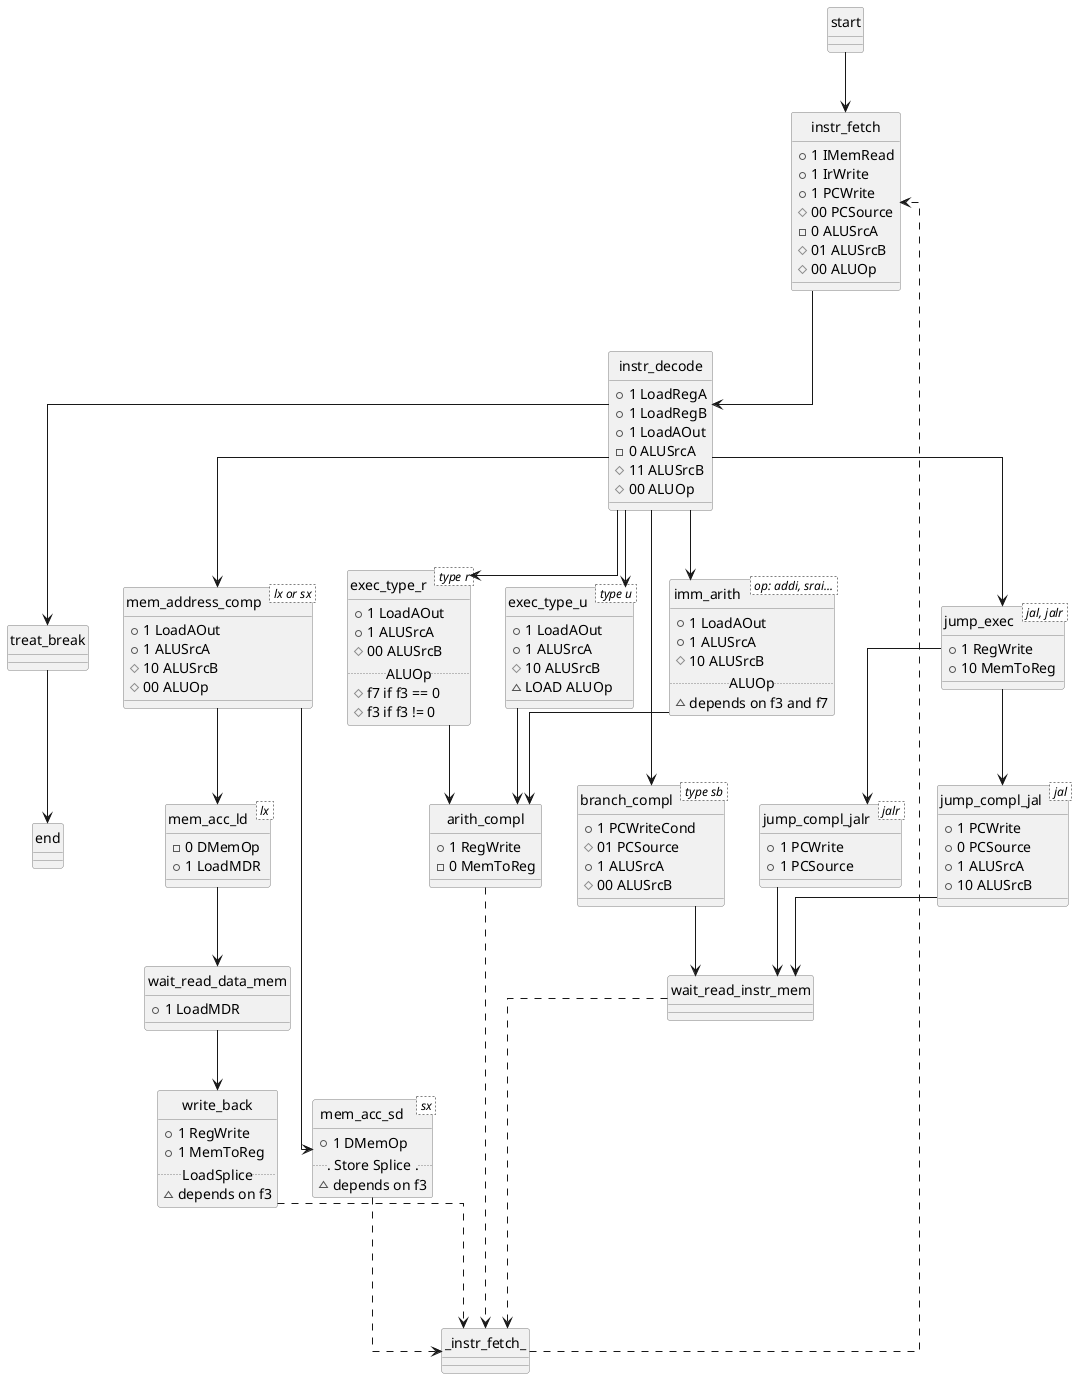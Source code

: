 @startuml staty

skinparam monochrome true
'line ortho, polyline
skinparam linetype ortho
skinparam shadowing false
skinparam class {
	'BackgroundColor PaleGreen
	'ArrowColor SeaGreen
	BorderColor gray
}

class start {

}

class instr_fetch {
    + 1 IMemRead
    + 1 IrWrite
    + 1 PCWrite
    # 00 PCSource
    - 0 ALUSrcA
    # 01 ALUSrcB
    # 00 ALUOp
}

class instr_decode {
    + 1 LoadRegA
    + 1 LoadRegB
    + 1 LoadAOut
    - 0 ALUSrcA
    # 11 ALUSrcB
    # 00 ALUOp
}

class treat_break {

}

class mem_address_comp < lx or sx > {
    + 1 LoadAOut
    + 1 ALUSrcA
    # 10 ALUSrcB
    # 00 ALUOp 
}

class mem_acc_ld < lx > {
    - 0 DMemOp
    + 1 LoadMDR
}

class mem_acc_sd < sx >{
    + 1 DMemOp
    ... Store Splice ...
    ~ depends on f3
}

class write_back {
    + 1 RegWrite
    + 1 MemToReg
    .. LoadSplice ..
    ~ depends on f3
}

class exec_type_r < type r >{
    + 1 LoadAOut
    + 1 ALUSrcA
    # 00 ALUSrcB
    .. ALUOp ..
    # f7 if f3 == 0
    # f3 if f3 != 0
}

class exec_type_u < type u > {
    + 1 LoadAOut
    + 1 ALUSrcA
    # 10 ALUSrcB
    ~ LOAD ALUOp
}

class imm_arith < op: addi, srai... >{
    + 1 LoadAOut
    + 1 ALUSrcA
    # 10 ALUSrcB
    .. ALUOp ..
    ~ depends on f3 and f7
}

class arith_compl {
    + 1 RegWrite
    - 0 MemToReg
}

class branch_compl < type sb > {
    + 1 PCWriteCond
    # 01 PCSource
    + 1 ALUSrcA
    # 00 ALUSrcB
}

class jump_exec < jal, jalr > {
    + 1 RegWrite
    + 10 MemToReg
}

class jump_compl_jalr < jalr > {
    + 1 PCWrite
    + 1 PCSource
}

class jump_compl_jal < jal > {
    + 1 PCWrite
    + 0 PCSource
    + 1 ALUSrcA
    + 10 ALUSrcB
}

class wait_read_data_mem {
    + 1 LoadMDR
}

class wait_read_instr_mem {

}

start --> instr_fetch
instr_fetch --> instr_decode

instr_decode --> mem_address_comp
instr_decode --> imm_arith
instr_decode --> exec_type_r
instr_decode --> exec_type_u
instr_decode --> branch_compl
instr_decode --> jump_exec
instr_decode --> treat_break

treat_break --> end

mem_address_comp --> mem_acc_ld
mem_address_comp --> mem_acc_sd

exec_type_r --> arith_compl
imm_arith --> arith_compl
exec_type_u --> arith_compl

branch_compl --> wait_read_instr_mem
jump_exec --> jump_compl_jalr
jump_exec --> jump_compl_jal

jump_compl_jal --> wait_read_instr_mem
jump_compl_jalr --> wait_read_instr_mem

mem_acc_ld --> wait_read_data_mem
wait_read_data_mem --> write_back

mem_acc_sd -.-> _instr_fetch_
write_back -.-> _instr_fetch_
arith_compl -.-> _instr_fetch_
wait_read_instr_mem -.-> _instr_fetch_

_instr_fetch_ -.-> instr_fetch

hide class circle

@enduml
